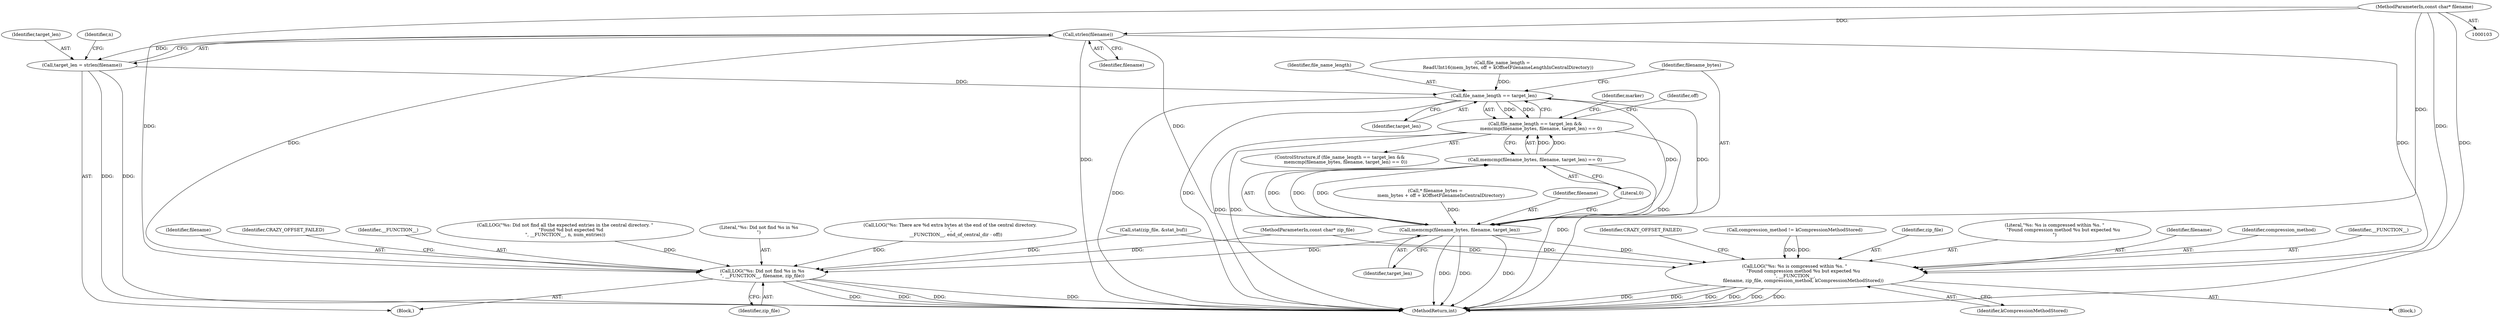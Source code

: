 digraph "0_Chrome_d9e316238aee59acf665d80b544cf4e1edfd3349@API" {
"1000275" [label="(Call,strlen(filename))"];
"1000105" [label="(MethodParameterIn,const char* filename)"];
"1000273" [label="(Call,target_len = strlen(filename))"];
"1000363" [label="(Call,file_name_length == target_len)"];
"1000362" [label="(Call,file_name_length == target_len &&\n        memcmp(filename_bytes, filename, target_len) == 0)"];
"1000367" [label="(Call,memcmp(filename_bytes, filename, target_len))"];
"1000366" [label="(Call,memcmp(filename_bytes, filename, target_len) == 0)"];
"1000405" [label="(Call,LOG(\"%s: %s is compressed within %s. \"\n            \"Found compression method %u but expected %u\n\", __FUNCTION__,\n            filename, zip_file, compression_method, kCompressionMethodStored))"];
"1000466" [label="(Call,LOG(\"%s: Did not find %s in %s\n\", __FUNCTION__, filename, zip_file))"];
"1000361" [label="(ControlStructure,if (file_name_length == target_len &&\n        memcmp(filename_bytes, filename, target_len) == 0))"];
"1000409" [label="(Identifier,zip_file)"];
"1000275" [label="(Call,strlen(filename))"];
"1000279" [label="(Identifier,n)"];
"1000366" [label="(Call,memcmp(filename_bytes, filename, target_len) == 0)"];
"1000443" [label="(Identifier,off)"];
"1000469" [label="(Identifier,filename)"];
"1000367" [label="(Call,memcmp(filename_bytes, filename, target_len))"];
"1000368" [label="(Identifier,filename_bytes)"];
"1000411" [label="(Identifier,kCompressionMethodStored)"];
"1000406" [label="(Literal,\"%s: %s is compressed within %s. \"\n            \"Found compression method %u but expected %u\n\")"];
"1000354" [label="(Call,* filename_bytes =\n        mem_bytes + off + kOffsetFilenameInCentralDirectory)"];
"1000105" [label="(MethodParameterIn,const char* filename)"];
"1000369" [label="(Identifier,filename)"];
"1000408" [label="(Identifier,filename)"];
"1000410" [label="(Identifier,compression_method)"];
"1000364" [label="(Identifier,file_name_length)"];
"1000472" [label="(Identifier,CRAZY_OFFSET_FAILED)"];
"1000468" [label="(Identifier,__FUNCTION__)"];
"1000363" [label="(Call,file_name_length == target_len)"];
"1000466" [label="(Call,LOG(\"%s: Did not find %s in %s\n\", __FUNCTION__, filename, zip_file))"];
"1000375" [label="(Identifier,marker)"];
"1000370" [label="(Identifier,target_len)"];
"1000407" [label="(Identifier,__FUNCTION__)"];
"1000405" [label="(Call,LOG(\"%s: %s is compressed within %s. \"\n            \"Found compression method %u but expected %u\n\", __FUNCTION__,\n            filename, zip_file, compression_method, kCompressionMethodStored))"];
"1000413" [label="(Identifier,CRAZY_OFFSET_FAILED)"];
"1000273" [label="(Call,target_len = strlen(filename))"];
"1000106" [label="(Block,)"];
"1000473" [label="(MethodReturn,int)"];
"1000371" [label="(Literal,0)"];
"1000362" [label="(Call,file_name_length == target_len &&\n        memcmp(filename_bytes, filename, target_len) == 0)"];
"1000312" [label="(Call,file_name_length =\n        ReadUInt16(mem_bytes, off + kOffsetFilenameLengthInCentralDirectory))"];
"1000450" [label="(Call,LOG(\"%s: Did not find all the expected entries in the central directory. \"\n        \"Found %d but expected %d\n\", __FUNCTION__, n, num_entries))"];
"1000365" [label="(Identifier,target_len)"];
"1000122" [label="(Call,stat(zip_file, &stat_buf))"];
"1000401" [label="(Call,compression_method != kCompressionMethodStored)"];
"1000467" [label="(Literal,\"%s: Did not find %s in %s\n\")"];
"1000470" [label="(Identifier,zip_file)"];
"1000404" [label="(Block,)"];
"1000104" [label="(MethodParameterIn,const char* zip_file)"];
"1000276" [label="(Identifier,filename)"];
"1000274" [label="(Identifier,target_len)"];
"1000460" [label="(Call,LOG(\"%s: There are %d extra bytes at the end of the central directory.\n\",\n        __FUNCTION__, end_of_central_dir - off))"];
"1000275" -> "1000273"  [label="AST: "];
"1000275" -> "1000276"  [label="CFG: "];
"1000276" -> "1000275"  [label="AST: "];
"1000273" -> "1000275"  [label="CFG: "];
"1000275" -> "1000473"  [label="DDG: "];
"1000275" -> "1000273"  [label="DDG: "];
"1000105" -> "1000275"  [label="DDG: "];
"1000275" -> "1000367"  [label="DDG: "];
"1000275" -> "1000405"  [label="DDG: "];
"1000275" -> "1000466"  [label="DDG: "];
"1000105" -> "1000103"  [label="AST: "];
"1000105" -> "1000473"  [label="DDG: "];
"1000105" -> "1000367"  [label="DDG: "];
"1000105" -> "1000405"  [label="DDG: "];
"1000105" -> "1000466"  [label="DDG: "];
"1000273" -> "1000106"  [label="AST: "];
"1000274" -> "1000273"  [label="AST: "];
"1000279" -> "1000273"  [label="CFG: "];
"1000273" -> "1000473"  [label="DDG: "];
"1000273" -> "1000473"  [label="DDG: "];
"1000273" -> "1000363"  [label="DDG: "];
"1000363" -> "1000362"  [label="AST: "];
"1000363" -> "1000365"  [label="CFG: "];
"1000364" -> "1000363"  [label="AST: "];
"1000365" -> "1000363"  [label="AST: "];
"1000368" -> "1000363"  [label="CFG: "];
"1000362" -> "1000363"  [label="CFG: "];
"1000363" -> "1000473"  [label="DDG: "];
"1000363" -> "1000473"  [label="DDG: "];
"1000363" -> "1000362"  [label="DDG: "];
"1000363" -> "1000362"  [label="DDG: "];
"1000312" -> "1000363"  [label="DDG: "];
"1000367" -> "1000363"  [label="DDG: "];
"1000363" -> "1000367"  [label="DDG: "];
"1000362" -> "1000361"  [label="AST: "];
"1000362" -> "1000366"  [label="CFG: "];
"1000366" -> "1000362"  [label="AST: "];
"1000375" -> "1000362"  [label="CFG: "];
"1000443" -> "1000362"  [label="CFG: "];
"1000362" -> "1000473"  [label="DDG: "];
"1000362" -> "1000473"  [label="DDG: "];
"1000362" -> "1000473"  [label="DDG: "];
"1000366" -> "1000362"  [label="DDG: "];
"1000366" -> "1000362"  [label="DDG: "];
"1000367" -> "1000366"  [label="AST: "];
"1000367" -> "1000370"  [label="CFG: "];
"1000368" -> "1000367"  [label="AST: "];
"1000369" -> "1000367"  [label="AST: "];
"1000370" -> "1000367"  [label="AST: "];
"1000371" -> "1000367"  [label="CFG: "];
"1000367" -> "1000473"  [label="DDG: "];
"1000367" -> "1000473"  [label="DDG: "];
"1000367" -> "1000473"  [label="DDG: "];
"1000367" -> "1000366"  [label="DDG: "];
"1000367" -> "1000366"  [label="DDG: "];
"1000367" -> "1000366"  [label="DDG: "];
"1000354" -> "1000367"  [label="DDG: "];
"1000367" -> "1000405"  [label="DDG: "];
"1000367" -> "1000466"  [label="DDG: "];
"1000366" -> "1000371"  [label="CFG: "];
"1000371" -> "1000366"  [label="AST: "];
"1000366" -> "1000473"  [label="DDG: "];
"1000405" -> "1000404"  [label="AST: "];
"1000405" -> "1000411"  [label="CFG: "];
"1000406" -> "1000405"  [label="AST: "];
"1000407" -> "1000405"  [label="AST: "];
"1000408" -> "1000405"  [label="AST: "];
"1000409" -> "1000405"  [label="AST: "];
"1000410" -> "1000405"  [label="AST: "];
"1000411" -> "1000405"  [label="AST: "];
"1000413" -> "1000405"  [label="CFG: "];
"1000405" -> "1000473"  [label="DDG: "];
"1000405" -> "1000473"  [label="DDG: "];
"1000405" -> "1000473"  [label="DDG: "];
"1000405" -> "1000473"  [label="DDG: "];
"1000405" -> "1000473"  [label="DDG: "];
"1000405" -> "1000473"  [label="DDG: "];
"1000122" -> "1000405"  [label="DDG: "];
"1000104" -> "1000405"  [label="DDG: "];
"1000401" -> "1000405"  [label="DDG: "];
"1000401" -> "1000405"  [label="DDG: "];
"1000466" -> "1000106"  [label="AST: "];
"1000466" -> "1000470"  [label="CFG: "];
"1000467" -> "1000466"  [label="AST: "];
"1000468" -> "1000466"  [label="AST: "];
"1000469" -> "1000466"  [label="AST: "];
"1000470" -> "1000466"  [label="AST: "];
"1000472" -> "1000466"  [label="CFG: "];
"1000466" -> "1000473"  [label="DDG: "];
"1000466" -> "1000473"  [label="DDG: "];
"1000466" -> "1000473"  [label="DDG: "];
"1000466" -> "1000473"  [label="DDG: "];
"1000450" -> "1000466"  [label="DDG: "];
"1000460" -> "1000466"  [label="DDG: "];
"1000122" -> "1000466"  [label="DDG: "];
"1000104" -> "1000466"  [label="DDG: "];
}
